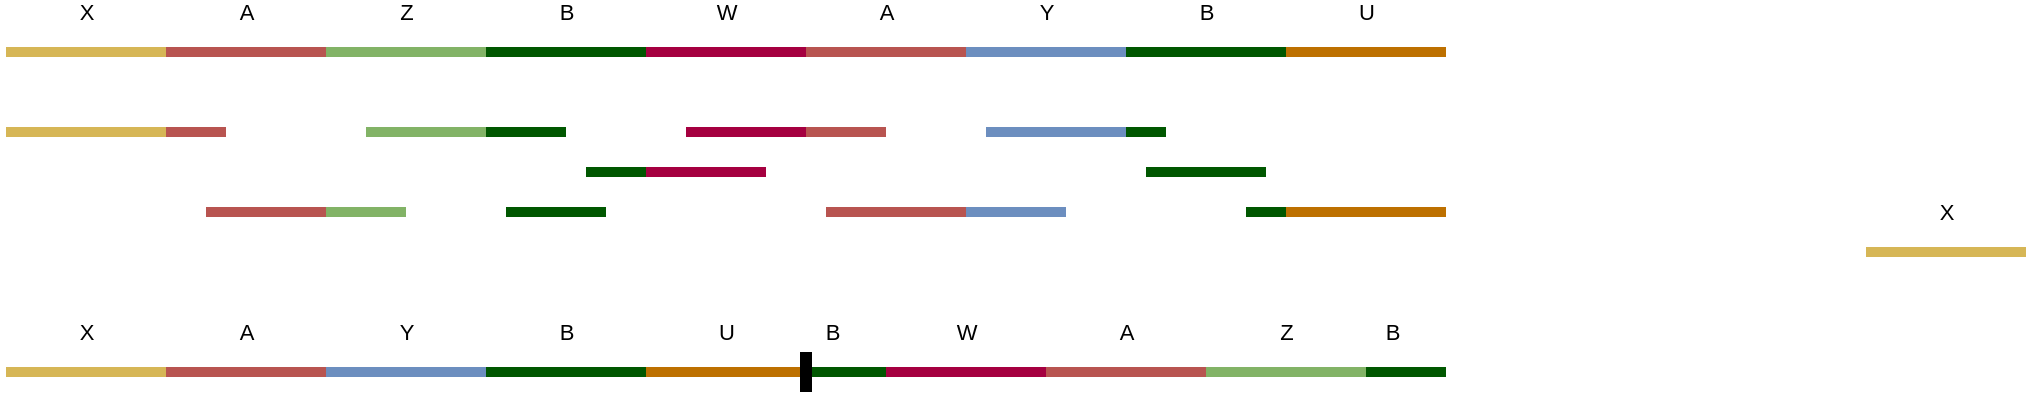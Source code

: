 <mxfile version="14.6.13" type="device"><diagram id="-aq6E7B8a0YVsIAmIBXZ" name="Seite-1"><mxGraphModel dx="1422" dy="805" grid="1" gridSize="10" guides="1" tooltips="1" connect="1" arrows="1" fold="1" page="1" pageScale="1" pageWidth="1600" pageHeight="1200" math="0" shadow="0"><root><mxCell id="0"/><mxCell id="1" parent="0"/><mxCell id="wiBMMRy5M9KBn9xkWu2D-2" value="" style="endArrow=none;html=1;fillColor=#fff2cc;strokeColor=#d6b656;strokeWidth=5;" parent="1" edge="1"><mxGeometry width="50" height="50" relative="1" as="geometry"><mxPoint x="80" y="200" as="sourcePoint"/><mxPoint x="160" y="200" as="targetPoint"/></mxGeometry></mxCell><mxCell id="wiBMMRy5M9KBn9xkWu2D-7" value="X" style="edgeLabel;html=1;align=center;verticalAlign=middle;resizable=0;points=[];" parent="wiBMMRy5M9KBn9xkWu2D-2" vertex="1" connectable="0"><mxGeometry x="0.354" y="-2" relative="1" as="geometry"><mxPoint x="-14.17" y="-22" as="offset"/></mxGeometry></mxCell><mxCell id="wiBMMRy5M9KBn9xkWu2D-8" value="" style="endArrow=none;html=1;fillColor=#f8cecc;strokeColor=#b85450;strokeWidth=5;" parent="1" edge="1"><mxGeometry width="50" height="50" relative="1" as="geometry"><mxPoint x="160" y="200" as="sourcePoint"/><mxPoint x="240" y="200" as="targetPoint"/></mxGeometry></mxCell><mxCell id="wiBMMRy5M9KBn9xkWu2D-9" value="A" style="edgeLabel;html=1;align=center;verticalAlign=middle;resizable=0;points=[];" parent="wiBMMRy5M9KBn9xkWu2D-8" vertex="1" connectable="0"><mxGeometry x="0.354" y="-2" relative="1" as="geometry"><mxPoint x="-14.17" y="-22" as="offset"/></mxGeometry></mxCell><mxCell id="wiBMMRy5M9KBn9xkWu2D-10" value="" style="endArrow=none;html=1;fillColor=#d5e8d4;strokeColor=#82b366;strokeWidth=5;" parent="1" edge="1"><mxGeometry width="50" height="50" relative="1" as="geometry"><mxPoint x="240" y="200" as="sourcePoint"/><mxPoint x="320" y="200" as="targetPoint"/></mxGeometry></mxCell><mxCell id="wiBMMRy5M9KBn9xkWu2D-11" value="Z" style="edgeLabel;html=1;align=center;verticalAlign=middle;resizable=0;points=[];" parent="wiBMMRy5M9KBn9xkWu2D-10" vertex="1" connectable="0"><mxGeometry x="0.354" y="-2" relative="1" as="geometry"><mxPoint x="-14.17" y="-22" as="offset"/></mxGeometry></mxCell><mxCell id="wiBMMRy5M9KBn9xkWu2D-12" value="" style="endArrow=none;html=1;fillColor=#008a00;strokeColor=#005700;strokeWidth=5;" parent="1" edge="1"><mxGeometry width="50" height="50" relative="1" as="geometry"><mxPoint x="320" y="200" as="sourcePoint"/><mxPoint x="400" y="200" as="targetPoint"/></mxGeometry></mxCell><mxCell id="wiBMMRy5M9KBn9xkWu2D-13" value="B" style="edgeLabel;html=1;align=center;verticalAlign=middle;resizable=0;points=[];" parent="wiBMMRy5M9KBn9xkWu2D-12" vertex="1" connectable="0"><mxGeometry x="0.354" y="-2" relative="1" as="geometry"><mxPoint x="-14.17" y="-22" as="offset"/></mxGeometry></mxCell><mxCell id="wiBMMRy5M9KBn9xkWu2D-14" value="" style="endArrow=none;html=1;fillColor=#d80073;strokeColor=#A50040;strokeWidth=5;" parent="1" edge="1"><mxGeometry width="50" height="50" relative="1" as="geometry"><mxPoint x="400" y="200" as="sourcePoint"/><mxPoint x="480" y="200" as="targetPoint"/></mxGeometry></mxCell><mxCell id="wiBMMRy5M9KBn9xkWu2D-15" value="W" style="edgeLabel;html=1;align=center;verticalAlign=middle;resizable=0;points=[];" parent="wiBMMRy5M9KBn9xkWu2D-14" vertex="1" connectable="0"><mxGeometry x="0.354" y="-2" relative="1" as="geometry"><mxPoint x="-14.17" y="-22" as="offset"/></mxGeometry></mxCell><mxCell id="wiBMMRy5M9KBn9xkWu2D-16" value="" style="endArrow=none;html=1;fillColor=#f8cecc;strokeColor=#b85450;strokeWidth=5;" parent="1" edge="1"><mxGeometry width="50" height="50" relative="1" as="geometry"><mxPoint x="480" y="200" as="sourcePoint"/><mxPoint x="560" y="200" as="targetPoint"/></mxGeometry></mxCell><mxCell id="wiBMMRy5M9KBn9xkWu2D-17" value="A" style="edgeLabel;html=1;align=center;verticalAlign=middle;resizable=0;points=[];" parent="wiBMMRy5M9KBn9xkWu2D-16" vertex="1" connectable="0"><mxGeometry x="0.354" y="-2" relative="1" as="geometry"><mxPoint x="-14.17" y="-22" as="offset"/></mxGeometry></mxCell><mxCell id="wiBMMRy5M9KBn9xkWu2D-18" value="" style="endArrow=none;html=1;fillColor=#dae8fc;strokeColor=#6c8ebf;strokeWidth=5;" parent="1" edge="1"><mxGeometry width="50" height="50" relative="1" as="geometry"><mxPoint x="560" y="200" as="sourcePoint"/><mxPoint x="640" y="200" as="targetPoint"/></mxGeometry></mxCell><mxCell id="wiBMMRy5M9KBn9xkWu2D-19" value="Y" style="edgeLabel;html=1;align=center;verticalAlign=middle;resizable=0;points=[];" parent="wiBMMRy5M9KBn9xkWu2D-18" vertex="1" connectable="0"><mxGeometry x="0.354" y="-2" relative="1" as="geometry"><mxPoint x="-14.17" y="-22" as="offset"/></mxGeometry></mxCell><mxCell id="wiBMMRy5M9KBn9xkWu2D-20" value="" style="endArrow=none;html=1;fillColor=#008a00;strokeColor=#005700;strokeWidth=5;" parent="1" edge="1"><mxGeometry width="50" height="50" relative="1" as="geometry"><mxPoint x="640" y="200" as="sourcePoint"/><mxPoint x="720" y="200" as="targetPoint"/></mxGeometry></mxCell><mxCell id="wiBMMRy5M9KBn9xkWu2D-21" value="B" style="edgeLabel;html=1;align=center;verticalAlign=middle;resizable=0;points=[];" parent="wiBMMRy5M9KBn9xkWu2D-20" vertex="1" connectable="0"><mxGeometry x="0.354" y="-2" relative="1" as="geometry"><mxPoint x="-14.17" y="-22" as="offset"/></mxGeometry></mxCell><mxCell id="wiBMMRy5M9KBn9xkWu2D-22" value="" style="endArrow=none;html=1;fillColor=#f0a30a;strokeColor=#BD7000;strokeWidth=5;" parent="1" edge="1"><mxGeometry width="50" height="50" relative="1" as="geometry"><mxPoint x="720" y="200" as="sourcePoint"/><mxPoint x="800" y="200" as="targetPoint"/></mxGeometry></mxCell><mxCell id="wiBMMRy5M9KBn9xkWu2D-23" value="U" style="edgeLabel;html=1;align=center;verticalAlign=middle;resizable=0;points=[];" parent="wiBMMRy5M9KBn9xkWu2D-22" vertex="1" connectable="0"><mxGeometry x="0.354" y="-2" relative="1" as="geometry"><mxPoint x="-14.17" y="-22" as="offset"/></mxGeometry></mxCell><mxCell id="wiBMMRy5M9KBn9xkWu2D-24" value="" style="endArrow=none;html=1;strokeWidth=5;fillColor=#fff2cc;strokeColor=#d6b656;" parent="1" edge="1"><mxGeometry width="50" height="50" relative="1" as="geometry"><mxPoint x="80" y="240" as="sourcePoint"/><mxPoint x="160" y="240" as="targetPoint"/></mxGeometry></mxCell><mxCell id="wiBMMRy5M9KBn9xkWu2D-27" value="" style="endArrow=none;html=1;strokeWidth=5;fillColor=#f8cecc;strokeColor=#b85450;" parent="1" edge="1"><mxGeometry width="50" height="50" relative="1" as="geometry"><mxPoint x="160" y="240" as="sourcePoint"/><mxPoint x="190" y="240" as="targetPoint"/></mxGeometry></mxCell><mxCell id="wiBMMRy5M9KBn9xkWu2D-28" value="" style="endArrow=none;html=1;strokeWidth=5;fillColor=#f8cecc;strokeColor=#b85450;" parent="1" edge="1"><mxGeometry width="50" height="50" relative="1" as="geometry"><mxPoint x="180" y="280" as="sourcePoint"/><mxPoint x="240" y="280" as="targetPoint"/></mxGeometry></mxCell><mxCell id="wiBMMRy5M9KBn9xkWu2D-29" value="" style="endArrow=none;html=1;strokeWidth=5;fillColor=#d5e8d4;strokeColor=#82b366;" parent="1" edge="1"><mxGeometry width="50" height="50" relative="1" as="geometry"><mxPoint x="240" y="280" as="sourcePoint"/><mxPoint x="280" y="280" as="targetPoint"/></mxGeometry></mxCell><mxCell id="wiBMMRy5M9KBn9xkWu2D-30" value="" style="endArrow=none;html=1;strokeWidth=5;fillColor=#d5e8d4;strokeColor=#82b366;" parent="1" edge="1"><mxGeometry width="50" height="50" relative="1" as="geometry"><mxPoint x="260" y="240" as="sourcePoint"/><mxPoint x="320" y="240" as="targetPoint"/></mxGeometry></mxCell><mxCell id="wiBMMRy5M9KBn9xkWu2D-31" value="" style="endArrow=none;html=1;strokeWidth=5;fillColor=#008a00;strokeColor=#005700;" parent="1" edge="1"><mxGeometry width="50" height="50" relative="1" as="geometry"><mxPoint x="320" y="240" as="sourcePoint"/><mxPoint x="360" y="240" as="targetPoint"/></mxGeometry></mxCell><mxCell id="wiBMMRy5M9KBn9xkWu2D-32" value="" style="endArrow=none;html=1;strokeWidth=5;fillColor=#008a00;strokeColor=#005700;" parent="1" edge="1"><mxGeometry width="50" height="50" relative="1" as="geometry"><mxPoint x="330" y="280" as="sourcePoint"/><mxPoint x="380" y="280" as="targetPoint"/></mxGeometry></mxCell><mxCell id="wiBMMRy5M9KBn9xkWu2D-34" value="" style="endArrow=none;html=1;strokeWidth=5;fillColor=#008a00;strokeColor=#005700;" parent="1" edge="1"><mxGeometry width="50" height="50" relative="1" as="geometry"><mxPoint x="370" y="260" as="sourcePoint"/><mxPoint x="400" y="260" as="targetPoint"/></mxGeometry></mxCell><mxCell id="wiBMMRy5M9KBn9xkWu2D-35" value="" style="endArrow=none;html=1;strokeWidth=5;fillColor=#d80073;strokeColor=#A50040;" parent="1" edge="1"><mxGeometry width="50" height="50" relative="1" as="geometry"><mxPoint x="400" y="260" as="sourcePoint"/><mxPoint x="460" y="260" as="targetPoint"/></mxGeometry></mxCell><mxCell id="wiBMMRy5M9KBn9xkWu2D-36" value="" style="endArrow=none;html=1;strokeWidth=5;fillColor=#d80073;strokeColor=#A50040;" parent="1" edge="1"><mxGeometry width="50" height="50" relative="1" as="geometry"><mxPoint x="420" y="240" as="sourcePoint"/><mxPoint x="480" y="240" as="targetPoint"/></mxGeometry></mxCell><mxCell id="wiBMMRy5M9KBn9xkWu2D-37" value="" style="endArrow=none;html=1;strokeWidth=5;fillColor=#f8cecc;strokeColor=#b85450;" parent="1" edge="1"><mxGeometry width="50" height="50" relative="1" as="geometry"><mxPoint x="480" y="240" as="sourcePoint"/><mxPoint x="520" y="240" as="targetPoint"/></mxGeometry></mxCell><mxCell id="wiBMMRy5M9KBn9xkWu2D-38" value="" style="endArrow=none;html=1;strokeWidth=5;fillColor=#f8cecc;strokeColor=#b85450;" parent="1" edge="1"><mxGeometry width="50" height="50" relative="1" as="geometry"><mxPoint x="490" y="280" as="sourcePoint"/><mxPoint x="560" y="280" as="targetPoint"/></mxGeometry></mxCell><mxCell id="wiBMMRy5M9KBn9xkWu2D-39" value="" style="endArrow=none;html=1;strokeWidth=5;fillColor=#dae8fc;strokeColor=#6c8ebf;" parent="1" edge="1"><mxGeometry width="50" height="50" relative="1" as="geometry"><mxPoint x="560" y="280" as="sourcePoint"/><mxPoint x="610" y="280" as="targetPoint"/></mxGeometry></mxCell><mxCell id="wiBMMRy5M9KBn9xkWu2D-40" value="" style="endArrow=none;html=1;strokeWidth=5;fillColor=#dae8fc;strokeColor=#6c8ebf;" parent="1" edge="1"><mxGeometry width="50" height="50" relative="1" as="geometry"><mxPoint x="570" y="240" as="sourcePoint"/><mxPoint x="640" y="240" as="targetPoint"/></mxGeometry></mxCell><mxCell id="wiBMMRy5M9KBn9xkWu2D-41" value="" style="endArrow=none;html=1;strokeWidth=5;fillColor=#008a00;strokeColor=#005700;" parent="1" edge="1"><mxGeometry width="50" height="50" relative="1" as="geometry"><mxPoint x="640" y="240" as="sourcePoint"/><mxPoint x="660" y="240" as="targetPoint"/></mxGeometry></mxCell><mxCell id="wiBMMRy5M9KBn9xkWu2D-42" value="" style="endArrow=none;html=1;strokeWidth=5;fillColor=#008a00;strokeColor=#005700;" parent="1" edge="1"><mxGeometry width="50" height="50" relative="1" as="geometry"><mxPoint x="700" y="280" as="sourcePoint"/><mxPoint x="720" y="280" as="targetPoint"/></mxGeometry></mxCell><mxCell id="wiBMMRy5M9KBn9xkWu2D-43" value="" style="endArrow=none;html=1;strokeWidth=5;fillColor=#f0a30a;strokeColor=#BD7000;" parent="1" edge="1"><mxGeometry width="50" height="50" relative="1" as="geometry"><mxPoint x="720" y="280" as="sourcePoint"/><mxPoint x="800" y="280" as="targetPoint"/></mxGeometry></mxCell><mxCell id="wiBMMRy5M9KBn9xkWu2D-44" value="" style="endArrow=none;html=1;strokeWidth=5;fillColor=#008a00;strokeColor=#005700;" parent="1" edge="1"><mxGeometry width="50" height="50" relative="1" as="geometry"><mxPoint x="650" y="260" as="sourcePoint"/><mxPoint x="710" y="260" as="targetPoint"/></mxGeometry></mxCell><mxCell id="u23omrXY3P_0U5_pibZl-1" value="" style="endArrow=none;html=1;fillColor=#fff2cc;strokeColor=#d6b656;strokeWidth=5;" parent="1" edge="1"><mxGeometry width="50" height="50" relative="1" as="geometry"><mxPoint x="80" y="360" as="sourcePoint"/><mxPoint x="160" y="360" as="targetPoint"/></mxGeometry></mxCell><mxCell id="u23omrXY3P_0U5_pibZl-2" value="X" style="edgeLabel;html=1;align=center;verticalAlign=middle;resizable=0;points=[];" parent="u23omrXY3P_0U5_pibZl-1" vertex="1" connectable="0"><mxGeometry x="0.354" y="-2" relative="1" as="geometry"><mxPoint x="-14.17" y="-22" as="offset"/></mxGeometry></mxCell><mxCell id="u23omrXY3P_0U5_pibZl-3" value="" style="endArrow=none;html=1;fillColor=#f8cecc;strokeColor=#b85450;strokeWidth=5;" parent="1" edge="1"><mxGeometry width="50" height="50" relative="1" as="geometry"><mxPoint x="160" y="360" as="sourcePoint"/><mxPoint x="240" y="360" as="targetPoint"/></mxGeometry></mxCell><mxCell id="u23omrXY3P_0U5_pibZl-4" value="A" style="edgeLabel;html=1;align=center;verticalAlign=middle;resizable=0;points=[];" parent="u23omrXY3P_0U5_pibZl-3" vertex="1" connectable="0"><mxGeometry x="0.354" y="-2" relative="1" as="geometry"><mxPoint x="-14.17" y="-22" as="offset"/></mxGeometry></mxCell><mxCell id="u23omrXY3P_0U5_pibZl-7" value="" style="endArrow=none;html=1;fillColor=#dae8fc;strokeColor=#6c8ebf;strokeWidth=5;" parent="1" edge="1"><mxGeometry width="50" height="50" relative="1" as="geometry"><mxPoint x="240" y="360" as="sourcePoint"/><mxPoint x="320" y="360" as="targetPoint"/></mxGeometry></mxCell><mxCell id="u23omrXY3P_0U5_pibZl-8" value="Y" style="edgeLabel;html=1;align=center;verticalAlign=middle;resizable=0;points=[];" parent="u23omrXY3P_0U5_pibZl-7" vertex="1" connectable="0"><mxGeometry x="0.354" y="-2" relative="1" as="geometry"><mxPoint x="-14.17" y="-22" as="offset"/></mxGeometry></mxCell><mxCell id="u23omrXY3P_0U5_pibZl-9" value="" style="endArrow=none;html=1;fillColor=#008a00;strokeColor=#005700;strokeWidth=5;" parent="1" edge="1"><mxGeometry width="50" height="50" relative="1" as="geometry"><mxPoint x="320" y="360" as="sourcePoint"/><mxPoint x="400" y="360" as="targetPoint"/></mxGeometry></mxCell><mxCell id="u23omrXY3P_0U5_pibZl-10" value="B" style="edgeLabel;html=1;align=center;verticalAlign=middle;resizable=0;points=[];" parent="u23omrXY3P_0U5_pibZl-9" vertex="1" connectable="0"><mxGeometry x="0.354" y="-2" relative="1" as="geometry"><mxPoint x="-14.17" y="-22" as="offset"/></mxGeometry></mxCell><mxCell id="u23omrXY3P_0U5_pibZl-11" value="" style="endArrow=none;html=1;fillColor=#f0a30a;strokeColor=#BD7000;strokeWidth=5;" parent="1" edge="1"><mxGeometry width="50" height="50" relative="1" as="geometry"><mxPoint x="400" y="360" as="sourcePoint"/><mxPoint x="480" y="360" as="targetPoint"/></mxGeometry></mxCell><mxCell id="u23omrXY3P_0U5_pibZl-12" value="U" style="edgeLabel;html=1;align=center;verticalAlign=middle;resizable=0;points=[];" parent="u23omrXY3P_0U5_pibZl-11" vertex="1" connectable="0"><mxGeometry x="0.354" y="-2" relative="1" as="geometry"><mxPoint x="-14.17" y="-22" as="offset"/></mxGeometry></mxCell><mxCell id="u23omrXY3P_0U5_pibZl-14" value="" style="endArrow=none;html=1;fillColor=#008a00;strokeColor=#005700;strokeWidth=5;" parent="1" edge="1"><mxGeometry width="50" height="50" relative="1" as="geometry"><mxPoint x="480" y="360" as="sourcePoint"/><mxPoint x="520" y="360" as="targetPoint"/></mxGeometry></mxCell><mxCell id="u23omrXY3P_0U5_pibZl-15" value="B" style="edgeLabel;html=1;align=center;verticalAlign=middle;resizable=0;points=[];" parent="u23omrXY3P_0U5_pibZl-14" vertex="1" connectable="0"><mxGeometry x="0.354" y="-2" relative="1" as="geometry"><mxPoint x="-14.17" y="-22" as="offset"/></mxGeometry></mxCell><mxCell id="u23omrXY3P_0U5_pibZl-13" value="" style="endArrow=none;html=1;strokeWidth=6;" parent="1" edge="1"><mxGeometry width="50" height="50" relative="1" as="geometry"><mxPoint x="480" y="370" as="sourcePoint"/><mxPoint x="480" y="350" as="targetPoint"/></mxGeometry></mxCell><mxCell id="u23omrXY3P_0U5_pibZl-16" value="" style="endArrow=none;html=1;fillColor=#d80073;strokeColor=#A50040;strokeWidth=5;" parent="1" edge="1"><mxGeometry width="50" height="50" relative="1" as="geometry"><mxPoint x="520" y="360" as="sourcePoint"/><mxPoint x="600" y="360" as="targetPoint"/></mxGeometry></mxCell><mxCell id="u23omrXY3P_0U5_pibZl-17" value="W" style="edgeLabel;html=1;align=center;verticalAlign=middle;resizable=0;points=[];" parent="u23omrXY3P_0U5_pibZl-16" vertex="1" connectable="0"><mxGeometry x="0.354" y="-2" relative="1" as="geometry"><mxPoint x="-14.17" y="-22" as="offset"/></mxGeometry></mxCell><mxCell id="u23omrXY3P_0U5_pibZl-18" value="" style="endArrow=none;html=1;fillColor=#f8cecc;strokeColor=#b85450;strokeWidth=5;" parent="1" edge="1"><mxGeometry width="50" height="50" relative="1" as="geometry"><mxPoint x="600" y="360" as="sourcePoint"/><mxPoint x="680" y="360" as="targetPoint"/></mxGeometry></mxCell><mxCell id="u23omrXY3P_0U5_pibZl-19" value="A" style="edgeLabel;html=1;align=center;verticalAlign=middle;resizable=0;points=[];" parent="u23omrXY3P_0U5_pibZl-18" vertex="1" connectable="0"><mxGeometry x="0.354" y="-2" relative="1" as="geometry"><mxPoint x="-14.17" y="-22" as="offset"/></mxGeometry></mxCell><mxCell id="u23omrXY3P_0U5_pibZl-20" value="" style="endArrow=none;html=1;fillColor=#d5e8d4;strokeColor=#82b366;strokeWidth=5;" parent="1" edge="1"><mxGeometry width="50" height="50" relative="1" as="geometry"><mxPoint x="680" y="360" as="sourcePoint"/><mxPoint x="760" y="360" as="targetPoint"/></mxGeometry></mxCell><mxCell id="u23omrXY3P_0U5_pibZl-21" value="Z" style="edgeLabel;html=1;align=center;verticalAlign=middle;resizable=0;points=[];" parent="u23omrXY3P_0U5_pibZl-20" vertex="1" connectable="0"><mxGeometry x="0.354" y="-2" relative="1" as="geometry"><mxPoint x="-14.17" y="-22" as="offset"/></mxGeometry></mxCell><mxCell id="u23omrXY3P_0U5_pibZl-24" value="" style="endArrow=none;html=1;fillColor=#008a00;strokeColor=#005700;strokeWidth=5;" parent="1" edge="1"><mxGeometry width="50" height="50" relative="1" as="geometry"><mxPoint x="760" y="360" as="sourcePoint"/><mxPoint x="800" y="360" as="targetPoint"/></mxGeometry></mxCell><mxCell id="u23omrXY3P_0U5_pibZl-25" value="B" style="edgeLabel;html=1;align=center;verticalAlign=middle;resizable=0;points=[];" parent="u23omrXY3P_0U5_pibZl-24" vertex="1" connectable="0"><mxGeometry x="0.354" y="-2" relative="1" as="geometry"><mxPoint x="-14.17" y="-22" as="offset"/></mxGeometry></mxCell><mxCell id="KvjF1L49DjxbU-eXfb3b-1" value="" style="endArrow=none;html=1;fillColor=#fff2cc;strokeColor=#d6b656;strokeWidth=5;" edge="1" parent="1"><mxGeometry width="50" height="50" relative="1" as="geometry"><mxPoint x="1010" y="300" as="sourcePoint"/><mxPoint x="1090" y="300" as="targetPoint"/></mxGeometry></mxCell><mxCell id="KvjF1L49DjxbU-eXfb3b-2" value="X" style="edgeLabel;html=1;align=center;verticalAlign=middle;resizable=0;points=[];" vertex="1" connectable="0" parent="KvjF1L49DjxbU-eXfb3b-1"><mxGeometry x="0.354" y="-2" relative="1" as="geometry"><mxPoint x="-14.17" y="-22" as="offset"/></mxGeometry></mxCell></root></mxGraphModel></diagram></mxfile>